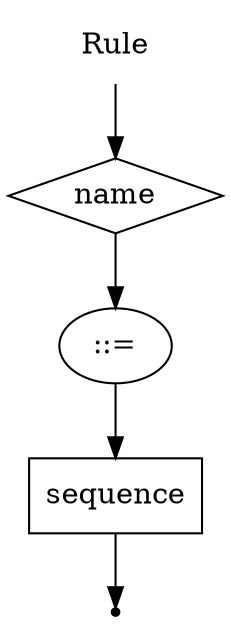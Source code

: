 digraph Rule {
    start [label = "Rule" shape = plaintext];
    end [label = "" shape = point];
    A [label = "name" shape = diamond];
    B [label = "::=" shape = oval];
    C [label = "sequence" shape = box];
    start -> A;
    A -> B;
    B -> C;
    C -> end;
}